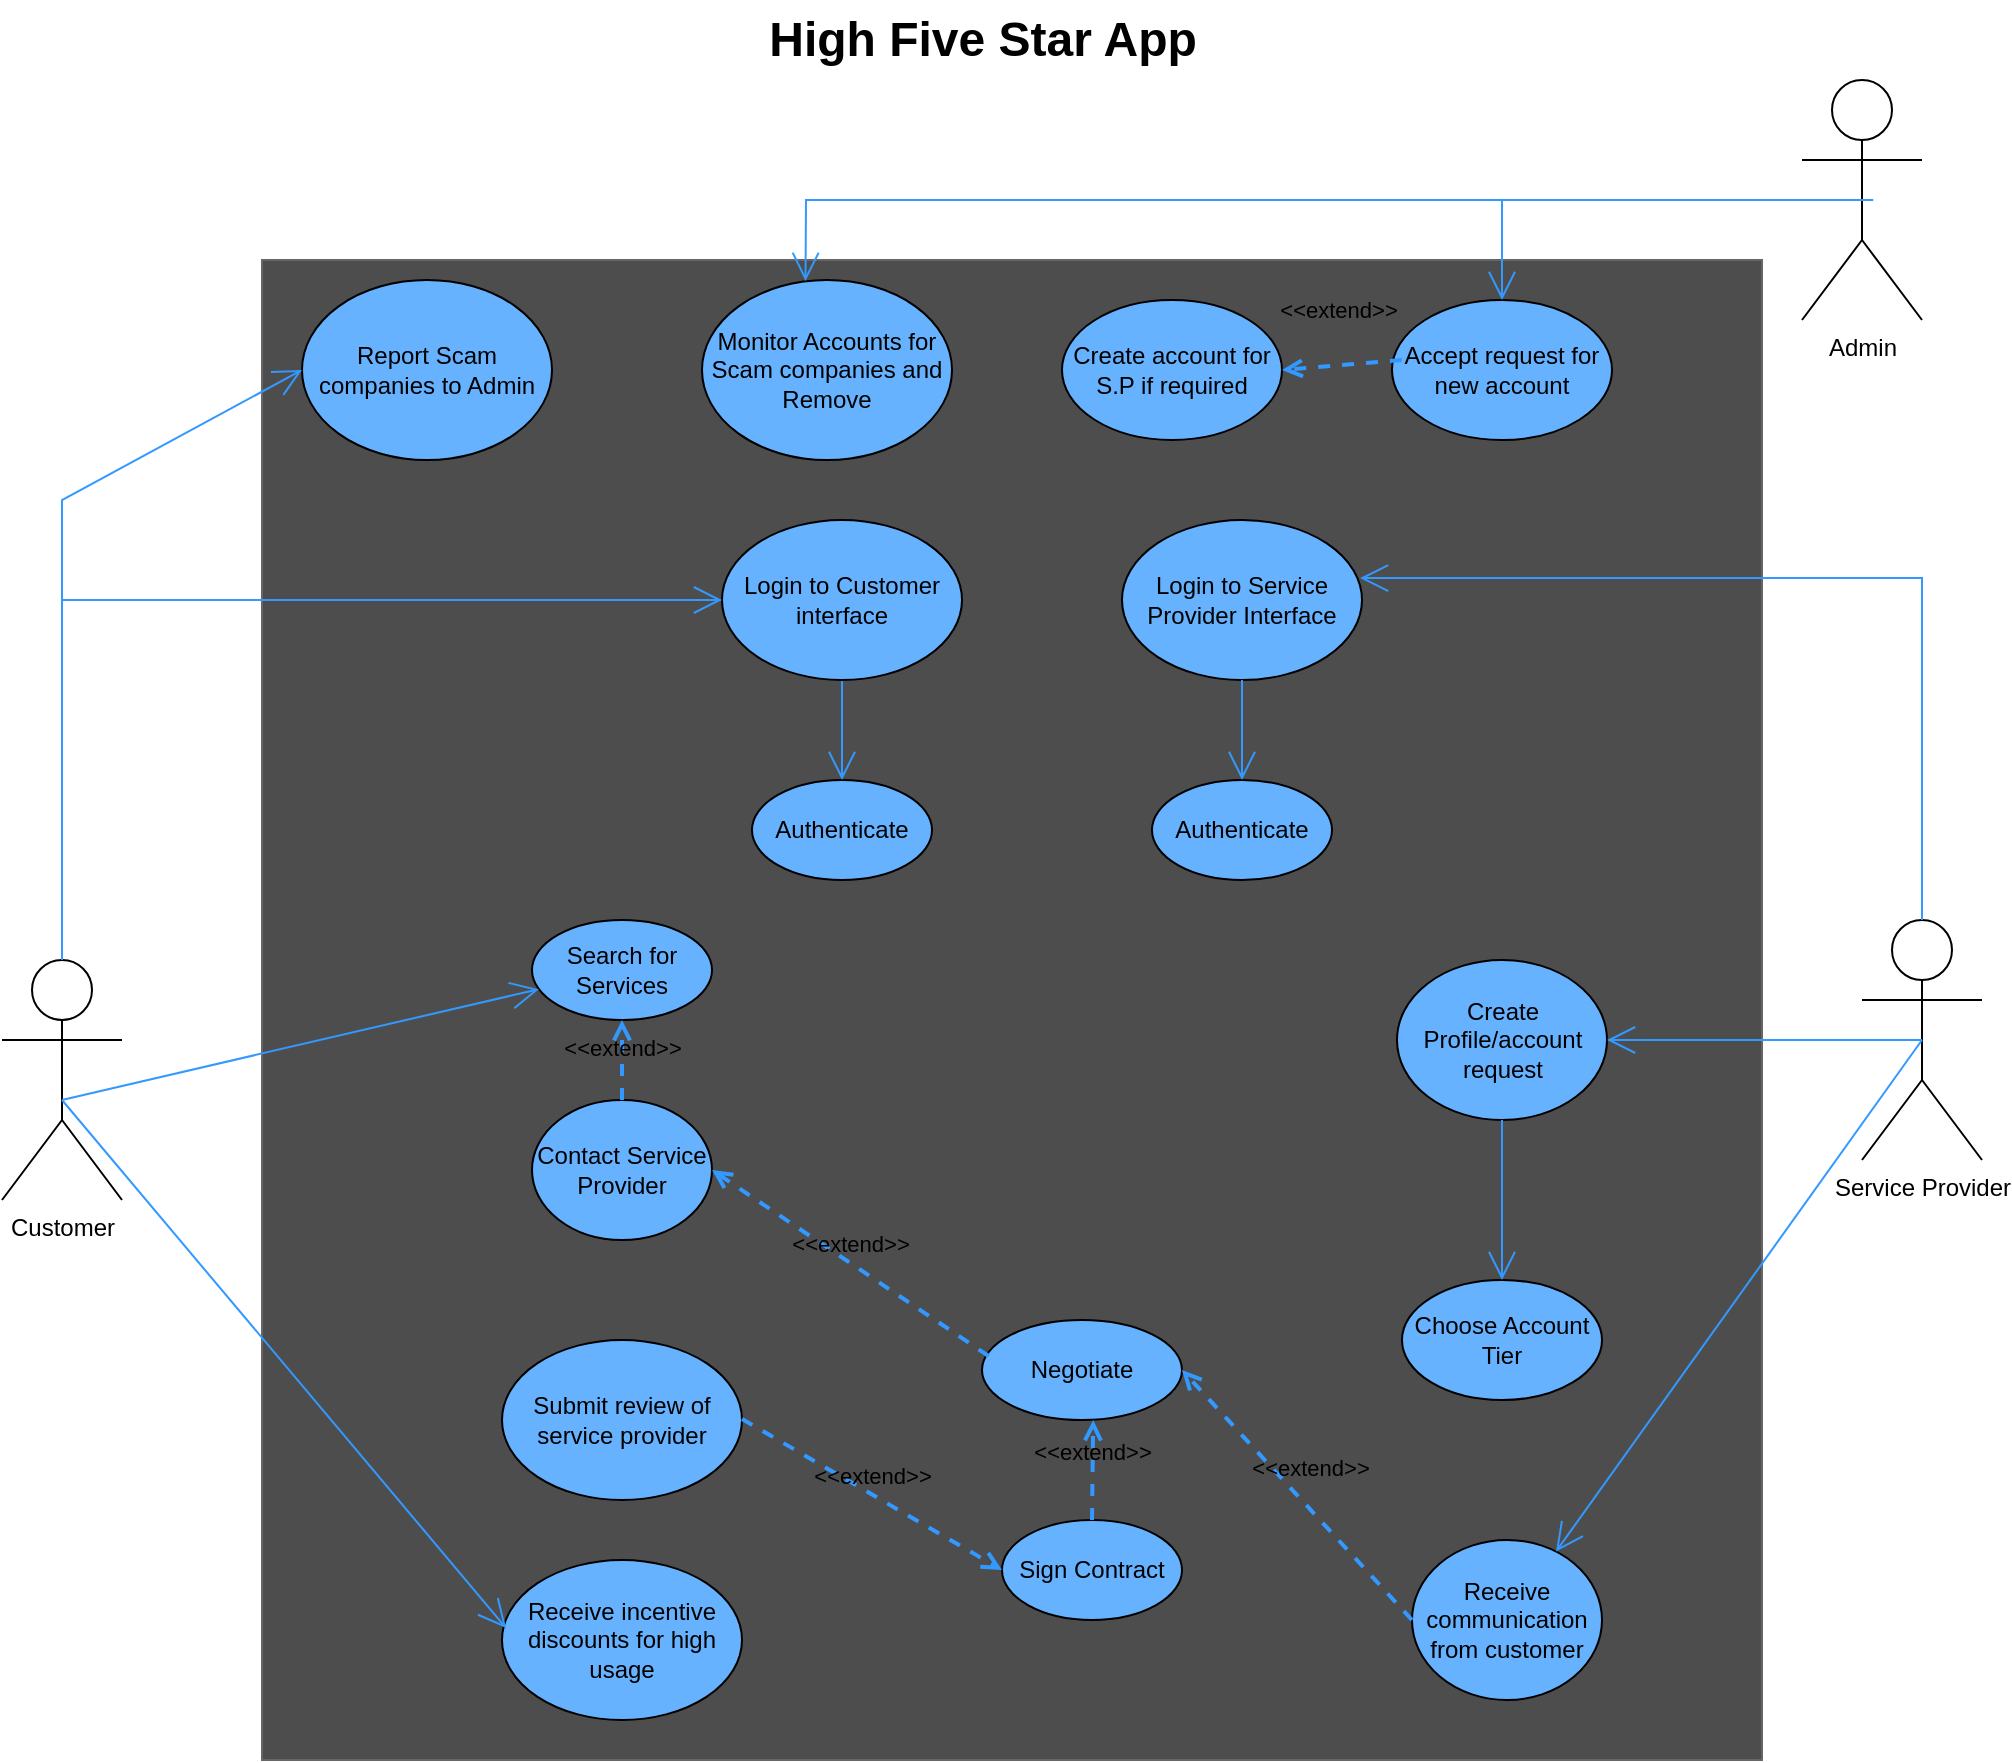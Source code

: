 <mxfile>
    <diagram name="Page-1" id="9f46799a-70d6-7492-0946-bef42562c5a5">
        <mxGraphModel dx="1074" dy="519" grid="1" gridSize="10" guides="1" tooltips="1" connect="1" arrows="1" fold="1" page="1" pageScale="1" pageWidth="1100" pageHeight="850" background="none" math="0" shadow="0">
            <root>
                <mxCell id="0"/>
                <mxCell id="1" parent="0"/>
                <mxCell id="ugMZ8tAmapSa5t5XAWcm-1" value="" style="whiteSpace=wrap;html=1;aspect=fixed;fillColor=#4D4D4D;strokeColor=#666666;fontColor=#333333;" parent="1" vertex="1">
                    <mxGeometry x="180" y="160" width="750" height="750" as="geometry"/>
                </mxCell>
                <mxCell id="ugMZ8tAmapSa5t5XAWcm-2" value="Customer" style="shape=umlActor;verticalLabelPosition=bottom;verticalAlign=top;html=1;outlineConnect=0;" parent="1" vertex="1">
                    <mxGeometry x="50" y="510" width="60" height="120" as="geometry"/>
                </mxCell>
                <mxCell id="ugMZ8tAmapSa5t5XAWcm-3" value="Service Provider" style="shape=umlActor;verticalLabelPosition=bottom;verticalAlign=top;html=1;outlineConnect=0;" parent="1" vertex="1">
                    <mxGeometry x="980" y="490" width="60" height="120" as="geometry"/>
                </mxCell>
                <mxCell id="ugMZ8tAmapSa5t5XAWcm-4" value="High Five Star App" style="text;strokeColor=none;fillColor=none;html=1;fontSize=24;fontStyle=1;verticalAlign=middle;align=center;" parent="1" vertex="1">
                    <mxGeometry x="490" y="30" width="100" height="40" as="geometry"/>
                </mxCell>
                <mxCell id="ugMZ8tAmapSa5t5XAWcm-6" value="Authenticate" style="ellipse;whiteSpace=wrap;html=1;fillColor=#66B2FF;" parent="1" vertex="1">
                    <mxGeometry x="425" y="420" width="90" height="50" as="geometry"/>
                </mxCell>
                <mxCell id="ugMZ8tAmapSa5t5XAWcm-7" value="Search for Services&lt;span style=&quot;color: rgba(0 , 0 , 0 , 0) ; font-family: monospace ; font-size: 0px&quot;&gt;%3CmxGraphModel%3E%3Croot%3E%3CmxCell%20id%3D%220%22%2F%3E%3CmxCell%20id%3D%221%22%20parent%3D%220%22%2F%3E%3CmxCell%20id%3D%222%22%20value%3D%22Authenticate%22%20style%3D%22ellipse%3BwhiteSpace%3Dwrap%3Bhtml%3D1%3B%22%20vertex%3D%221%22%20parent%3D%221%22%3E%3CmxGeometry%20x%3D%22525%22%20y%3D%22260%22%20width%3D%2290%22%20height%3D%2250%22%20as%3D%22geometry%22%2F%3E%3C%2FmxCell%3E%3C%2Froot%3E%3C%2FmxGraphModel%3E&lt;/span&gt;" style="ellipse;whiteSpace=wrap;html=1;fillColor=#66B2FF;" parent="1" vertex="1">
                    <mxGeometry x="315" y="490" width="90" height="50" as="geometry"/>
                </mxCell>
                <mxCell id="ugMZ8tAmapSa5t5XAWcm-8" value="Contact Service Provider" style="ellipse;whiteSpace=wrap;html=1;fillColor=#66B2FF;" parent="1" vertex="1">
                    <mxGeometry x="315" y="580" width="90" height="70" as="geometry"/>
                </mxCell>
                <mxCell id="ugMZ8tAmapSa5t5XAWcm-9" value="Negotiate" style="ellipse;whiteSpace=wrap;html=1;fillColor=#66B2FF;" parent="1" vertex="1">
                    <mxGeometry x="540" y="690" width="100" height="50" as="geometry"/>
                </mxCell>
                <mxCell id="ugMZ8tAmapSa5t5XAWcm-10" value="Sign Contract" style="ellipse;whiteSpace=wrap;html=1;fillColor=#66B2FF;" parent="1" vertex="1">
                    <mxGeometry x="550" y="790" width="90" height="50" as="geometry"/>
                </mxCell>
                <mxCell id="ugMZ8tAmapSa5t5XAWcm-11" value="Create Profile/account request" style="ellipse;whiteSpace=wrap;html=1;fillColor=#66B2FF;" parent="1" vertex="1">
                    <mxGeometry x="747.5" y="510" width="105" height="80" as="geometry"/>
                </mxCell>
                <mxCell id="ugMZ8tAmapSa5t5XAWcm-12" value="Choose Account Tier" style="ellipse;whiteSpace=wrap;html=1;fillColor=#66B2FF;" parent="1" vertex="1">
                    <mxGeometry x="750" y="670" width="100" height="60" as="geometry"/>
                </mxCell>
                <mxCell id="ugMZ8tAmapSa5t5XAWcm-13" value="Submit review of service provider" style="ellipse;whiteSpace=wrap;html=1;fillColor=#66B2FF;" parent="1" vertex="1">
                    <mxGeometry x="300" y="700" width="120" height="80" as="geometry"/>
                </mxCell>
                <mxCell id="ugMZ8tAmapSa5t5XAWcm-14" value="Receive incentive discounts for high usage" style="ellipse;whiteSpace=wrap;html=1;fillColor=#66B2FF;" parent="1" vertex="1">
                    <mxGeometry x="300" y="810" width="120" height="80" as="geometry"/>
                </mxCell>
                <mxCell id="x4YnYtIrZRJGM8KnxDix-6" value="Receive communication from customer" style="ellipse;whiteSpace=wrap;html=1;fillColor=#66B2FF;" parent="1" vertex="1">
                    <mxGeometry x="755" y="800" width="95" height="80" as="geometry"/>
                </mxCell>
                <mxCell id="x4YnYtIrZRJGM8KnxDix-7" value="" style="endArrow=open;endFill=1;endSize=12;html=1;rounded=0;strokeColor=#3399FF;exitX=0.5;exitY=0.5;exitDx=0;exitDy=0;exitPerimeter=0;" parent="1" source="ugMZ8tAmapSa5t5XAWcm-3" target="x4YnYtIrZRJGM8KnxDix-6" edge="1">
                    <mxGeometry width="160" relative="1" as="geometry">
                        <mxPoint x="450" y="590" as="sourcePoint"/>
                        <mxPoint x="610" y="590" as="targetPoint"/>
                    </mxGeometry>
                </mxCell>
                <mxCell id="x4YnYtIrZRJGM8KnxDix-9" value="" style="endArrow=open;endFill=1;endSize=12;html=1;rounded=0;strokeColor=#3399FF;exitX=0.5;exitY=0.583;exitDx=0;exitDy=0;exitPerimeter=0;" parent="1" target="ugMZ8tAmapSa5t5XAWcm-7" edge="1">
                    <mxGeometry width="160" relative="1" as="geometry">
                        <mxPoint x="80" y="579.96" as="sourcePoint"/>
                        <mxPoint x="610" y="590" as="targetPoint"/>
                    </mxGeometry>
                </mxCell>
                <mxCell id="x4YnYtIrZRJGM8KnxDix-11" value="" style="endArrow=open;endFill=1;endSize=12;html=1;rounded=0;strokeColor=#3399FF;" parent="1" source="ugMZ8tAmapSa5t5XAWcm-5" target="ugMZ8tAmapSa5t5XAWcm-6" edge="1">
                    <mxGeometry width="160" relative="1" as="geometry">
                        <mxPoint x="480" y="390" as="sourcePoint"/>
                        <mxPoint x="640" y="390" as="targetPoint"/>
                    </mxGeometry>
                </mxCell>
                <mxCell id="x4YnYtIrZRJGM8KnxDix-12" value="" style="endArrow=open;endFill=1;endSize=12;html=1;rounded=0;strokeColor=#3399FF;entryX=0.017;entryY=0.425;entryDx=0;entryDy=0;entryPerimeter=0;" parent="1" target="ugMZ8tAmapSa5t5XAWcm-14" edge="1">
                    <mxGeometry width="160" relative="1" as="geometry">
                        <mxPoint x="80" y="580" as="sourcePoint"/>
                        <mxPoint x="240" y="580" as="targetPoint"/>
                    </mxGeometry>
                </mxCell>
                <mxCell id="x4YnYtIrZRJGM8KnxDix-13" value="" style="endArrow=open;endFill=1;endSize=12;html=1;rounded=0;strokeColor=#3399FF;" parent="1" target="ugMZ8tAmapSa5t5XAWcm-11" edge="1">
                    <mxGeometry width="160" relative="1" as="geometry">
                        <mxPoint x="1010" y="550" as="sourcePoint"/>
                        <mxPoint x="1010" y="470" as="targetPoint"/>
                    </mxGeometry>
                </mxCell>
                <mxCell id="x4YnYtIrZRJGM8KnxDix-14" value="" style="endArrow=open;endFill=1;endSize=12;html=1;rounded=0;strokeColor=#3399FF;entryX=0.5;entryY=0;entryDx=0;entryDy=0;exitX=0.5;exitY=1;exitDx=0;exitDy=0;" parent="1" source="ugMZ8tAmapSa5t5XAWcm-11" target="ugMZ8tAmapSa5t5XAWcm-12" edge="1">
                    <mxGeometry width="160" relative="1" as="geometry">
                        <mxPoint x="690" y="480" as="sourcePoint"/>
                        <mxPoint x="850" y="480" as="targetPoint"/>
                    </mxGeometry>
                </mxCell>
                <mxCell id="ugMZ8tAmapSa5t5XAWcm-5" value="Login to Customer interface" style="ellipse;whiteSpace=wrap;html=1;fillColor=#66B2FF;" parent="1" vertex="1">
                    <mxGeometry x="410" y="290" width="120" height="80" as="geometry"/>
                </mxCell>
                <mxCell id="3" value="&amp;lt;&amp;lt;extend&amp;gt;&amp;gt;" style="html=1;verticalAlign=bottom;labelBackgroundColor=none;endArrow=open;endFill=0;dashed=1;fillColor=#1ba1e2;strokeColor=#3399ff;jumpSize=6;strokeWidth=2;entryX=0;entryY=0.5;entryDx=0;entryDy=0;" parent="1" target="ugMZ8tAmapSa5t5XAWcm-10" edge="1">
                    <mxGeometry x="0.001" width="160" relative="1" as="geometry">
                        <mxPoint x="420" y="739.5" as="sourcePoint"/>
                        <mxPoint x="540" y="780" as="targetPoint"/>
                        <mxPoint as="offset"/>
                    </mxGeometry>
                </mxCell>
                <mxCell id="4" value="&amp;lt;&amp;lt;extend&amp;gt;&amp;gt;" style="html=1;verticalAlign=bottom;labelBackgroundColor=none;endArrow=open;endFill=0;dashed=1;fillColor=#1ba1e2;strokeColor=#3399ff;jumpSize=6;strokeWidth=2;entryX=0.556;entryY=1;entryDx=0;entryDy=0;entryPerimeter=0;exitX=0.5;exitY=0;exitDx=0;exitDy=0;" parent="1" source="ugMZ8tAmapSa5t5XAWcm-10" target="ugMZ8tAmapSa5t5XAWcm-9" edge="1">
                    <mxGeometry width="160" relative="1" as="geometry">
                        <mxPoint x="596" y="780" as="sourcePoint"/>
                        <mxPoint x="585" y="670" as="targetPoint"/>
                        <mxPoint as="offset"/>
                    </mxGeometry>
                </mxCell>
                <mxCell id="5" value="&amp;lt;&amp;lt;extend&amp;gt;&amp;gt;" style="html=1;verticalAlign=bottom;labelBackgroundColor=none;endArrow=open;endFill=0;dashed=1;fillColor=#1ba1e2;strokeColor=#3399ff;jumpSize=6;strokeWidth=2;entryX=1;entryY=0.5;entryDx=0;entryDy=0;exitX=0;exitY=0.5;exitDx=0;exitDy=0;" parent="1" source="x4YnYtIrZRJGM8KnxDix-6" target="ugMZ8tAmapSa5t5XAWcm-9" edge="1">
                    <mxGeometry x="-0.015" y="-8" width="160" relative="1" as="geometry">
                        <mxPoint x="670" y="680" as="sourcePoint"/>
                        <mxPoint x="790" y="720.5" as="targetPoint"/>
                        <mxPoint as="offset"/>
                    </mxGeometry>
                </mxCell>
                <mxCell id="6" value="&amp;lt;&amp;lt;extend&amp;gt;&amp;gt;" style="html=1;verticalAlign=bottom;labelBackgroundColor=none;endArrow=open;endFill=0;dashed=1;fillColor=#1ba1e2;strokeColor=#3399ff;jumpSize=6;strokeWidth=2;entryX=1;entryY=0.5;entryDx=0;entryDy=0;exitX=0.033;exitY=0.36;exitDx=0;exitDy=0;exitPerimeter=0;" parent="1" source="ugMZ8tAmapSa5t5XAWcm-9" target="ugMZ8tAmapSa5t5XAWcm-8" edge="1">
                    <mxGeometry x="0.001" width="160" relative="1" as="geometry">
                        <mxPoint x="400" y="619.5" as="sourcePoint"/>
                        <mxPoint x="520" y="660" as="targetPoint"/>
                        <mxPoint as="offset"/>
                    </mxGeometry>
                </mxCell>
                <mxCell id="7" value="&amp;lt;&amp;lt;extend&amp;gt;&amp;gt;" style="html=1;verticalAlign=bottom;labelBackgroundColor=none;endArrow=open;endFill=0;dashed=1;fillColor=#1ba1e2;strokeColor=#3399ff;jumpSize=6;strokeWidth=2;entryX=0.5;entryY=1;entryDx=0;entryDy=0;exitX=0.5;exitY=0;exitDx=0;exitDy=0;" parent="1" source="ugMZ8tAmapSa5t5XAWcm-8" target="ugMZ8tAmapSa5t5XAWcm-7" edge="1">
                    <mxGeometry x="-0.143" width="160" relative="1" as="geometry">
                        <mxPoint x="350" y="520" as="sourcePoint"/>
                        <mxPoint x="470" y="560.5" as="targetPoint"/>
                        <mxPoint as="offset"/>
                    </mxGeometry>
                </mxCell>
                <mxCell id="8" value="Login to Service Provider Interface" style="ellipse;whiteSpace=wrap;html=1;fillColor=#66B2FF;" parent="1" vertex="1">
                    <mxGeometry x="610" y="290" width="120" height="80" as="geometry"/>
                </mxCell>
                <mxCell id="9" value="Authenticate" style="ellipse;whiteSpace=wrap;html=1;fillColor=#66B2FF;" parent="1" vertex="1">
                    <mxGeometry x="625" y="420" width="90" height="50" as="geometry"/>
                </mxCell>
                <mxCell id="10" value="" style="endArrow=open;endFill=1;endSize=12;html=1;rounded=0;strokeColor=#3399FF;exitX=0.5;exitY=1;exitDx=0;exitDy=0;entryX=0.5;entryY=0;entryDx=0;entryDy=0;" parent="1" source="8" target="9" edge="1">
                    <mxGeometry width="160" relative="1" as="geometry">
                        <mxPoint x="639.5" y="370" as="sourcePoint"/>
                        <mxPoint x="639.5" y="420" as="targetPoint"/>
                        <Array as="points"/>
                    </mxGeometry>
                </mxCell>
                <mxCell id="11" value="" style="endArrow=open;endFill=1;endSize=12;html=1;rounded=0;strokeColor=#3399FF;" parent="1" edge="1">
                    <mxGeometry width="160" relative="1" as="geometry">
                        <mxPoint x="80" y="510" as="sourcePoint"/>
                        <mxPoint x="409.997" y="329.998" as="targetPoint"/>
                        <Array as="points">
                            <mxPoint x="80" y="330"/>
                        </Array>
                    </mxGeometry>
                </mxCell>
                <mxCell id="12" value="" style="endArrow=open;endFill=1;endSize=12;html=1;rounded=0;strokeColor=#3399FF;exitX=0.5;exitY=0.583;exitDx=0;exitDy=0;exitPerimeter=0;entryX=0.992;entryY=0.363;entryDx=0;entryDy=0;entryPerimeter=0;" parent="1" target="8" edge="1">
                    <mxGeometry width="160" relative="1" as="geometry">
                        <mxPoint x="1010" y="490.0" as="sourcePoint"/>
                        <mxPoint x="1253.307" y="352.788" as="targetPoint"/>
                        <Array as="points">
                            <mxPoint x="1010" y="319"/>
                        </Array>
                    </mxGeometry>
                </mxCell>
                <mxCell id="13" value="Admin" style="shape=umlActor;verticalLabelPosition=bottom;verticalAlign=top;html=1;outlineConnect=0;" parent="1" vertex="1">
                    <mxGeometry x="950" y="70" width="60" height="120" as="geometry"/>
                </mxCell>
                <mxCell id="18" value="Accept request for new account" style="ellipse;whiteSpace=wrap;html=1;fillColor=#66B2FF;" parent="1" vertex="1">
                    <mxGeometry x="745" y="180" width="110" height="70" as="geometry"/>
                </mxCell>
                <mxCell id="20" value="Create account for S.P if required" style="ellipse;whiteSpace=wrap;html=1;fillColor=#66B2FF;" parent="1" vertex="1">
                    <mxGeometry x="580" y="180" width="110" height="70" as="geometry"/>
                </mxCell>
                <mxCell id="21" value="&amp;lt;&amp;lt;extend&amp;gt;&amp;gt;" style="html=1;verticalAlign=bottom;labelBackgroundColor=none;endArrow=open;endFill=0;dashed=1;fillColor=#1ba1e2;strokeColor=#3399ff;jumpSize=6;strokeWidth=2;entryX=1;entryY=0.5;entryDx=0;entryDy=0;exitX=0.045;exitY=0.429;exitDx=0;exitDy=0;exitPerimeter=0;" parent="1" source="18" target="20" edge="1">
                    <mxGeometry x="0.03" y="-19" width="160" relative="1" as="geometry">
                        <mxPoint x="740" y="200" as="sourcePoint"/>
                        <mxPoint x="688.57" y="185" as="targetPoint"/>
                        <mxPoint x="1" as="offset"/>
                    </mxGeometry>
                </mxCell>
                <mxCell id="22" value="Monitor Accounts for Scam companies and Remove" style="ellipse;whiteSpace=wrap;html=1;fillColor=#66B2FF;" parent="1" vertex="1">
                    <mxGeometry x="400" y="170" width="125" height="90" as="geometry"/>
                </mxCell>
                <mxCell id="23" value="" style="endArrow=open;endFill=1;endSize=12;html=1;rounded=0;strokeColor=#3399FF;entryX=0.414;entryY=0.005;entryDx=0;entryDy=0;entryPerimeter=0;exitX=0.5;exitY=0.5;exitDx=0;exitDy=0;exitPerimeter=0;" parent="1" source="13" target="22" edge="1">
                    <mxGeometry width="160" relative="1" as="geometry">
                        <mxPoint x="960" y="130" as="sourcePoint"/>
                        <mxPoint x="610" y="109.54" as="targetPoint"/>
                        <Array as="points">
                            <mxPoint x="452" y="130"/>
                        </Array>
                    </mxGeometry>
                </mxCell>
                <mxCell id="24" value="Report Scam companies to Admin" style="ellipse;whiteSpace=wrap;html=1;fillColor=#66B2FF;" parent="1" vertex="1">
                    <mxGeometry x="200" y="170" width="125" height="90" as="geometry"/>
                </mxCell>
                <mxCell id="25" value="" style="endArrow=open;endFill=1;endSize=12;html=1;rounded=0;strokeColor=#3399FF;entryX=0;entryY=0.5;entryDx=0;entryDy=0;" parent="1" source="ugMZ8tAmapSa5t5XAWcm-2" target="24" edge="1">
                    <mxGeometry width="160" relative="1" as="geometry">
                        <mxPoint x="50" y="470" as="sourcePoint"/>
                        <mxPoint x="379.997" y="289.998" as="targetPoint"/>
                        <Array as="points">
                            <mxPoint x="80" y="280"/>
                        </Array>
                    </mxGeometry>
                </mxCell>
                <mxCell id="26" value="" style="endArrow=open;endFill=1;endSize=12;html=1;rounded=0;strokeColor=#3399FF;entryX=0.5;entryY=0;entryDx=0;entryDy=0;" parent="1" target="18" edge="1">
                    <mxGeometry width="160" relative="1" as="geometry">
                        <mxPoint x="985.65" y="130" as="sourcePoint"/>
                        <mxPoint x="820.003" y="145.776" as="targetPoint"/>
                        <Array as="points">
                            <mxPoint x="800" y="130"/>
                        </Array>
                    </mxGeometry>
                </mxCell>
            </root>
        </mxGraphModel>
    </diagram>
</mxfile>